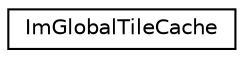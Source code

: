 digraph G
{
  edge [fontname="Helvetica",fontsize="10",labelfontname="Helvetica",labelfontsize="10"];
  node [fontname="Helvetica",fontsize="10",shape=record];
  rankdir=LR;
  Node1 [label="ImGlobalTileCache",height=0.2,width=0.4,color="black", fillcolor="white", style="filled",URL="$d0/dcd/structImGlobalTileCache.html"];
}
